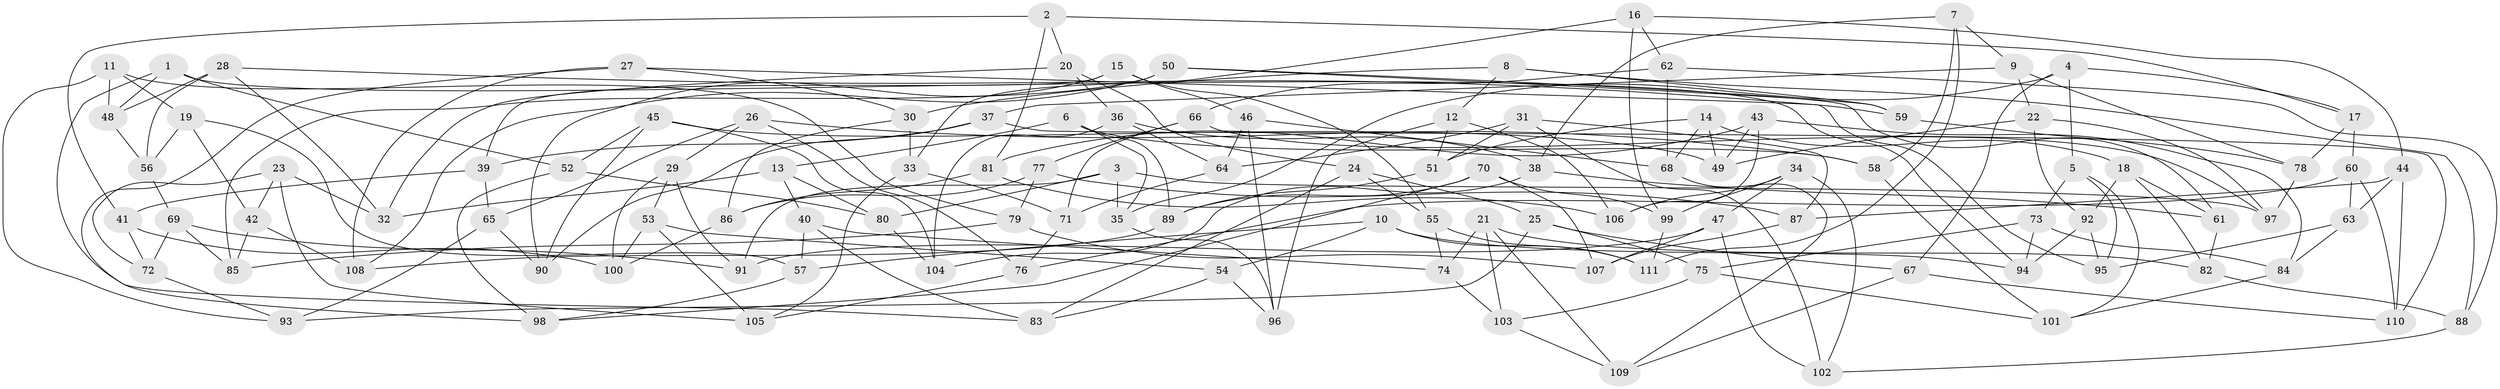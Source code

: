 // coarse degree distribution, {3: 0.18181818181818182, 4: 0.36363636363636365, 8: 0.11363636363636363, 2: 0.022727272727272728, 5: 0.09090909090909091, 7: 0.09090909090909091, 6: 0.09090909090909091, 9: 0.022727272727272728, 13: 0.022727272727272728}
// Generated by graph-tools (version 1.1) at 2025/03/03/04/25 22:03:27]
// undirected, 111 vertices, 222 edges
graph export_dot {
graph [start="1"]
  node [color=gray90,style=filled];
  1;
  2;
  3;
  4;
  5;
  6;
  7;
  8;
  9;
  10;
  11;
  12;
  13;
  14;
  15;
  16;
  17;
  18;
  19;
  20;
  21;
  22;
  23;
  24;
  25;
  26;
  27;
  28;
  29;
  30;
  31;
  32;
  33;
  34;
  35;
  36;
  37;
  38;
  39;
  40;
  41;
  42;
  43;
  44;
  45;
  46;
  47;
  48;
  49;
  50;
  51;
  52;
  53;
  54;
  55;
  56;
  57;
  58;
  59;
  60;
  61;
  62;
  63;
  64;
  65;
  66;
  67;
  68;
  69;
  70;
  71;
  72;
  73;
  74;
  75;
  76;
  77;
  78;
  79;
  80;
  81;
  82;
  83;
  84;
  85;
  86;
  87;
  88;
  89;
  90;
  91;
  92;
  93;
  94;
  95;
  96;
  97;
  98;
  99;
  100;
  101;
  102;
  103;
  104;
  105;
  106;
  107;
  108;
  109;
  110;
  111;
  1 -- 94;
  1 -- 48;
  1 -- 52;
  1 -- 83;
  2 -- 41;
  2 -- 20;
  2 -- 81;
  2 -- 17;
  3 -- 35;
  3 -- 80;
  3 -- 97;
  3 -- 91;
  4 -- 17;
  4 -- 35;
  4 -- 67;
  4 -- 5;
  5 -- 101;
  5 -- 95;
  5 -- 73;
  6 -- 58;
  6 -- 35;
  6 -- 13;
  6 -- 89;
  7 -- 111;
  7 -- 9;
  7 -- 58;
  7 -- 38;
  8 -- 59;
  8 -- 30;
  8 -- 88;
  8 -- 12;
  9 -- 22;
  9 -- 37;
  9 -- 78;
  10 -- 54;
  10 -- 94;
  10 -- 57;
  10 -- 111;
  11 -- 93;
  11 -- 19;
  11 -- 48;
  11 -- 79;
  12 -- 96;
  12 -- 106;
  12 -- 51;
  13 -- 32;
  13 -- 40;
  13 -- 80;
  14 -- 49;
  14 -- 51;
  14 -- 68;
  14 -- 18;
  15 -- 46;
  15 -- 39;
  15 -- 55;
  15 -- 90;
  16 -- 44;
  16 -- 99;
  16 -- 62;
  16 -- 33;
  17 -- 60;
  17 -- 78;
  18 -- 61;
  18 -- 82;
  18 -- 92;
  19 -- 57;
  19 -- 42;
  19 -- 56;
  20 -- 36;
  20 -- 32;
  20 -- 24;
  21 -- 74;
  21 -- 109;
  21 -- 82;
  21 -- 103;
  22 -- 97;
  22 -- 92;
  22 -- 49;
  23 -- 72;
  23 -- 32;
  23 -- 42;
  23 -- 105;
  24 -- 55;
  24 -- 25;
  24 -- 83;
  25 -- 75;
  25 -- 67;
  25 -- 93;
  26 -- 65;
  26 -- 58;
  26 -- 76;
  26 -- 29;
  27 -- 108;
  27 -- 98;
  27 -- 30;
  27 -- 95;
  28 -- 32;
  28 -- 48;
  28 -- 56;
  28 -- 59;
  29 -- 53;
  29 -- 100;
  29 -- 91;
  30 -- 33;
  30 -- 86;
  31 -- 102;
  31 -- 51;
  31 -- 87;
  31 -- 64;
  33 -- 105;
  33 -- 71;
  34 -- 106;
  34 -- 47;
  34 -- 99;
  34 -- 102;
  35 -- 96;
  36 -- 38;
  36 -- 64;
  36 -- 104;
  37 -- 39;
  37 -- 90;
  37 -- 110;
  38 -- 104;
  38 -- 61;
  39 -- 41;
  39 -- 65;
  40 -- 74;
  40 -- 57;
  40 -- 83;
  41 -- 72;
  41 -- 100;
  42 -- 108;
  42 -- 85;
  43 -- 84;
  43 -- 106;
  43 -- 49;
  43 -- 81;
  44 -- 87;
  44 -- 63;
  44 -- 110;
  45 -- 52;
  45 -- 104;
  45 -- 49;
  45 -- 90;
  46 -- 64;
  46 -- 96;
  46 -- 68;
  47 -- 107;
  47 -- 102;
  47 -- 91;
  48 -- 56;
  50 -- 108;
  50 -- 59;
  50 -- 61;
  50 -- 85;
  51 -- 89;
  52 -- 80;
  52 -- 98;
  53 -- 54;
  53 -- 105;
  53 -- 100;
  54 -- 96;
  54 -- 83;
  55 -- 111;
  55 -- 74;
  56 -- 69;
  57 -- 98;
  58 -- 101;
  59 -- 78;
  60 -- 110;
  60 -- 76;
  60 -- 63;
  61 -- 82;
  62 -- 66;
  62 -- 88;
  62 -- 68;
  63 -- 84;
  63 -- 95;
  64 -- 71;
  65 -- 93;
  65 -- 90;
  66 -- 77;
  66 -- 97;
  66 -- 71;
  67 -- 110;
  67 -- 109;
  68 -- 109;
  69 -- 85;
  69 -- 91;
  69 -- 72;
  70 -- 107;
  70 -- 89;
  70 -- 98;
  70 -- 99;
  71 -- 76;
  72 -- 93;
  73 -- 75;
  73 -- 84;
  73 -- 94;
  74 -- 103;
  75 -- 101;
  75 -- 103;
  76 -- 105;
  77 -- 87;
  77 -- 86;
  77 -- 79;
  78 -- 97;
  79 -- 85;
  79 -- 107;
  80 -- 104;
  81 -- 86;
  81 -- 106;
  82 -- 88;
  84 -- 101;
  86 -- 100;
  87 -- 107;
  88 -- 102;
  89 -- 108;
  92 -- 94;
  92 -- 95;
  99 -- 111;
  103 -- 109;
}
